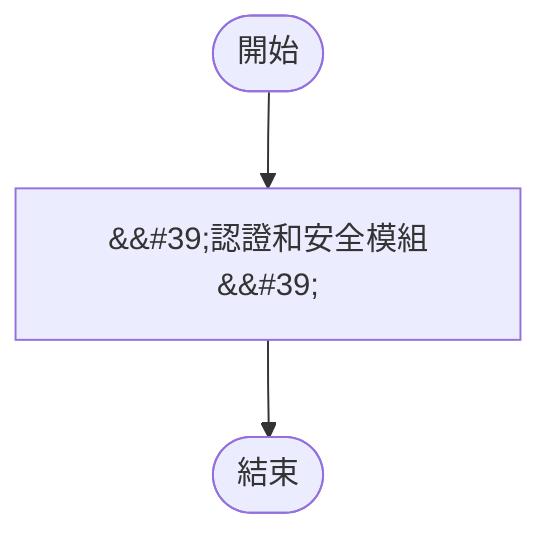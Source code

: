 flowchart TB
    n1([開始])
    n2([結束])
    n3[&amp;&#35;39;認證和安全模組&amp;&#35;39;]
    n1 --> n3
    n3 --> n2